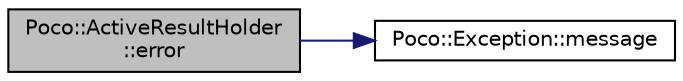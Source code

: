 digraph "Poco::ActiveResultHolder::error"
{
 // LATEX_PDF_SIZE
  edge [fontname="Helvetica",fontsize="10",labelfontname="Helvetica",labelfontsize="10"];
  node [fontname="Helvetica",fontsize="10",shape=record];
  rankdir="LR";
  Node1 [label="Poco::ActiveResultHolder\l::error",height=0.2,width=0.4,color="black", fillcolor="grey75", style="filled", fontcolor="black",tooltip=" "];
  Node1 -> Node2 [color="midnightblue",fontsize="10",style="solid",fontname="Helvetica"];
  Node2 [label="Poco::Exception::message",height=0.2,width=0.4,color="black", fillcolor="white", style="filled",URL="$classPoco_1_1Exception.html#a2ecbe0f73e66b4486d8ca2aac27cbd93",tooltip=" "];
}
